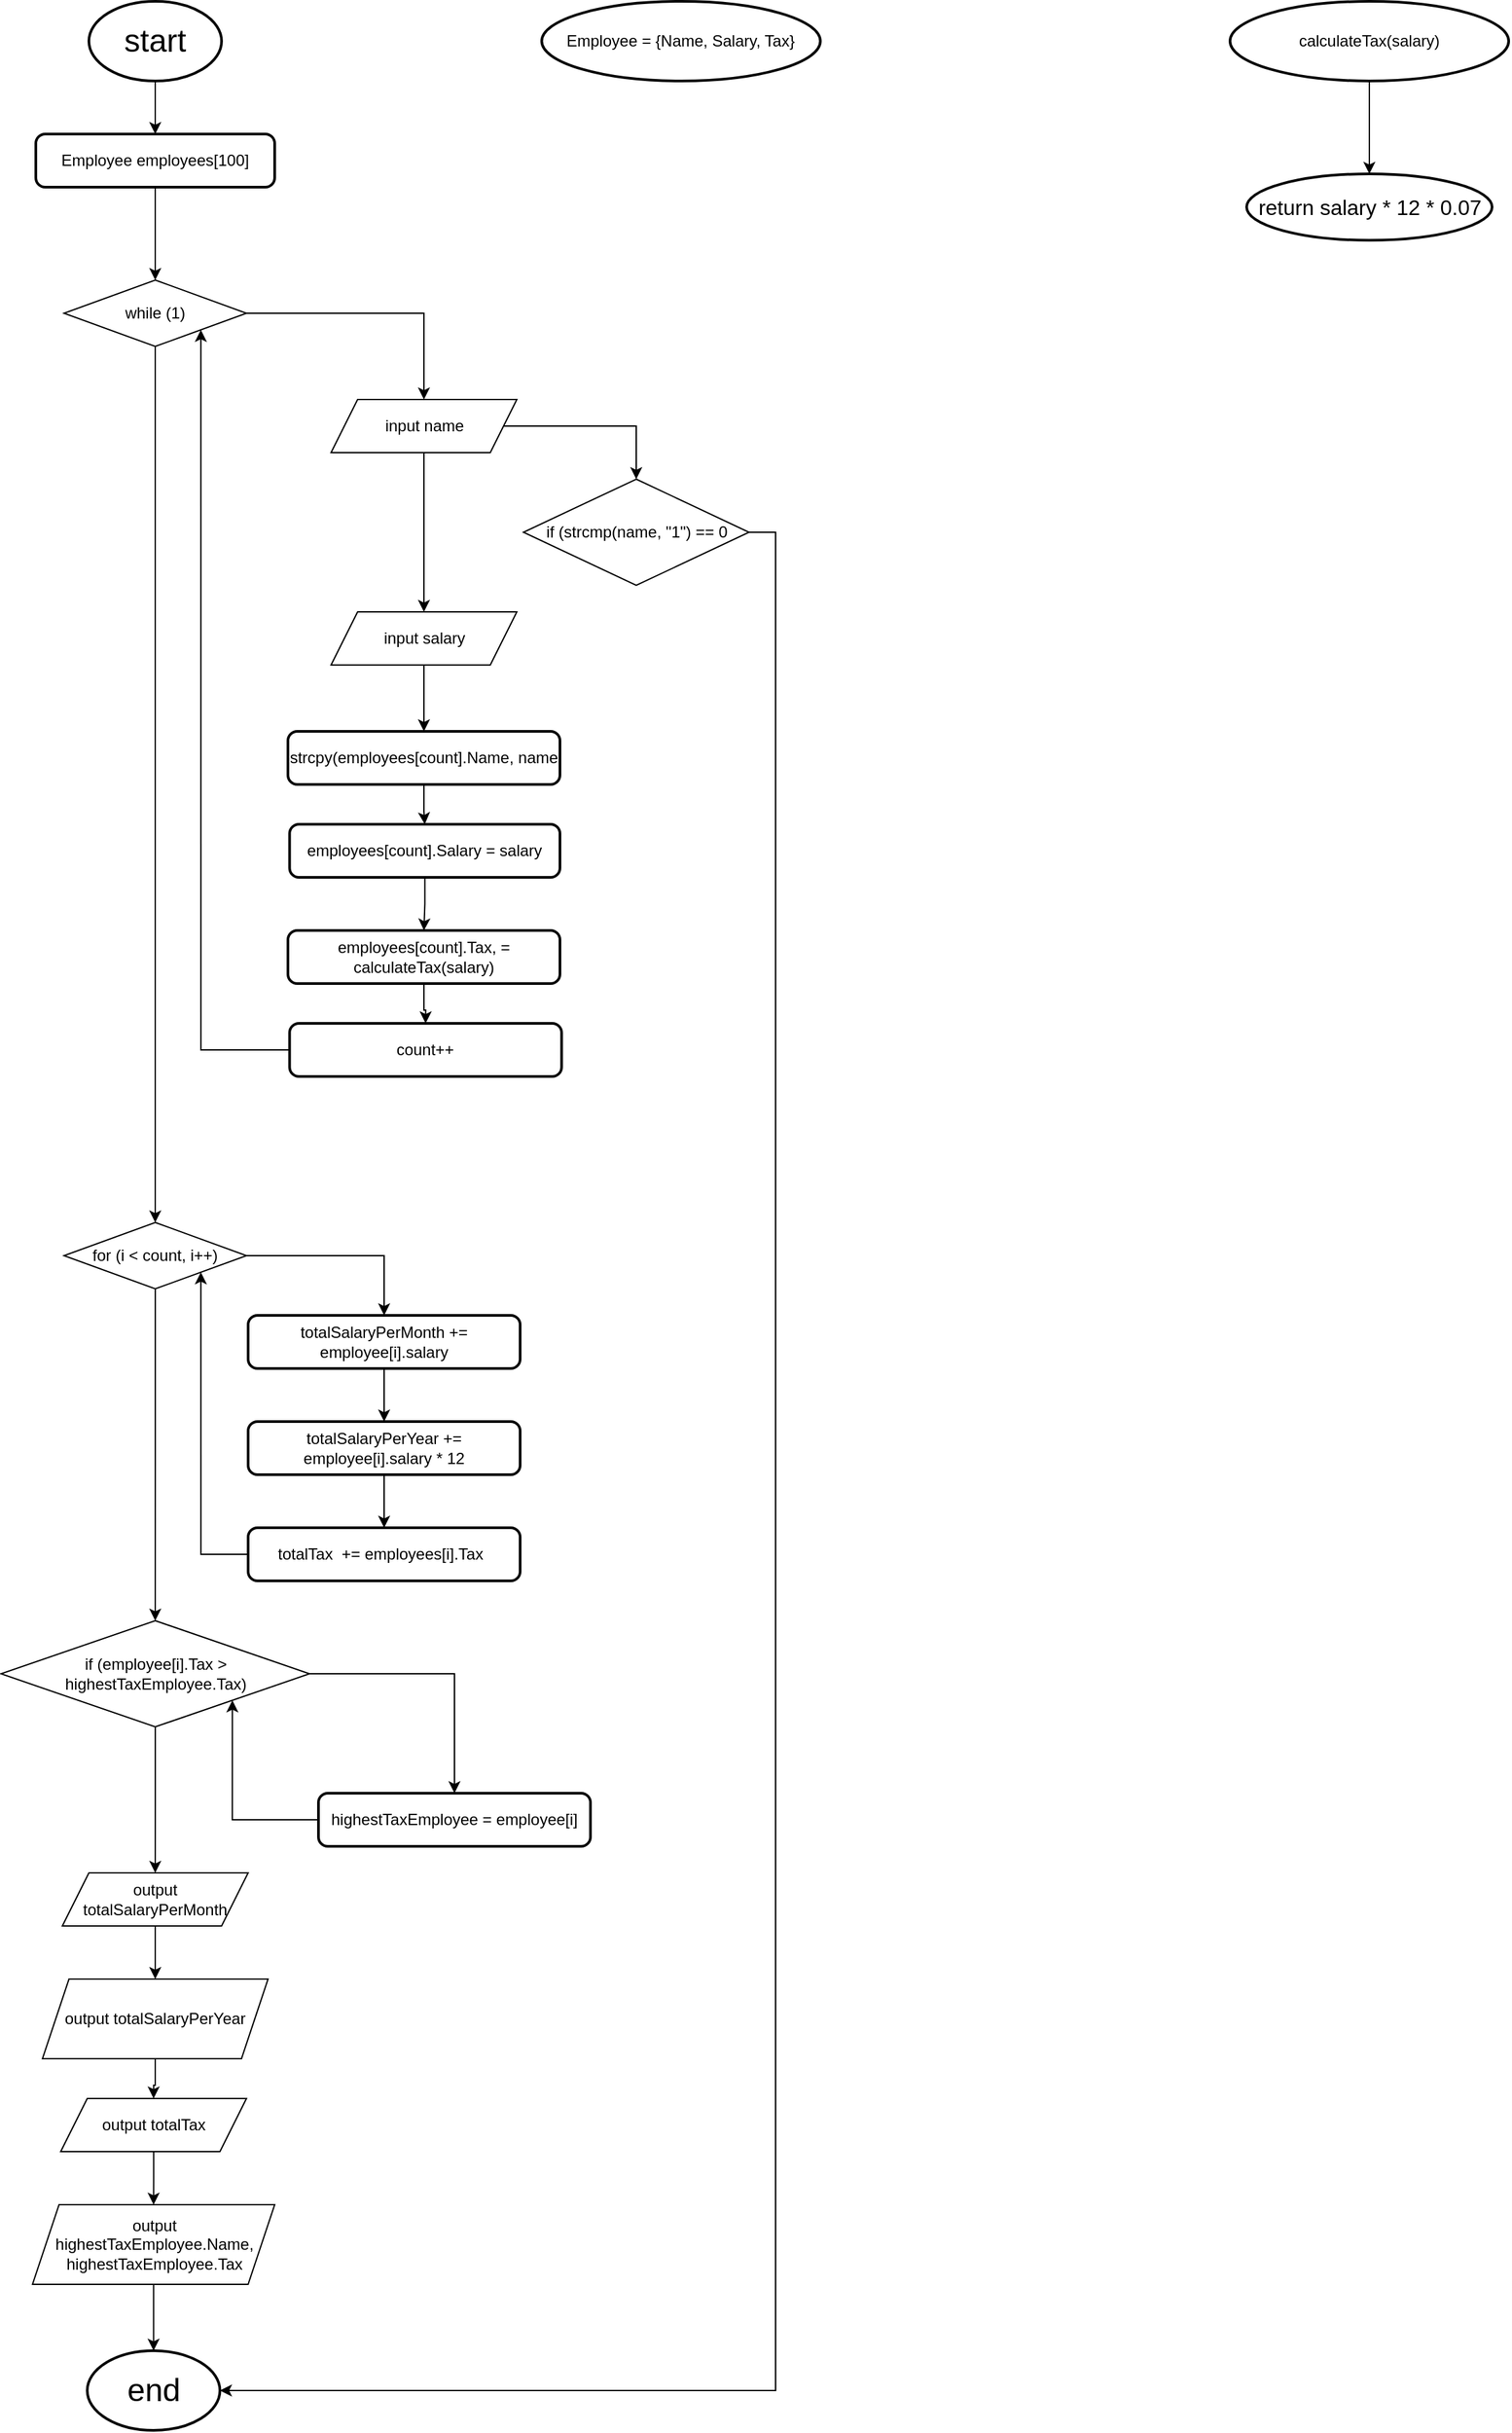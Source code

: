 <mxfile version="25.0.3">
  <diagram name="Page-1" id="CL1Q1jpUrHus4peQH1Ae">
    <mxGraphModel dx="2537" dy="878" grid="1" gridSize="10" guides="1" tooltips="1" connect="1" arrows="1" fold="1" page="1" pageScale="1" pageWidth="850" pageHeight="1100" math="0" shadow="0">
      <root>
        <mxCell id="0" />
        <mxCell id="1" parent="0" />
        <mxCell id="qq3fwY_frmGvdw18-6tH-9" style="edgeStyle=orthogonalEdgeStyle;rounded=0;orthogonalLoop=1;jettySize=auto;html=1;entryX=0.5;entryY=0;entryDx=0;entryDy=0;" edge="1" parent="1" source="qq3fwY_frmGvdw18-6tH-1" target="qq3fwY_frmGvdw18-6tH-3">
          <mxGeometry relative="1" as="geometry" />
        </mxCell>
        <mxCell id="qq3fwY_frmGvdw18-6tH-1" value="&lt;font style=&quot;font-size: 24px;&quot;&gt;start&lt;/font&gt;" style="strokeWidth=2;html=1;shape=mxgraph.flowchart.start_1;whiteSpace=wrap;" vertex="1" parent="1">
          <mxGeometry x="-700" y="60" width="100" height="60" as="geometry" />
        </mxCell>
        <mxCell id="qq3fwY_frmGvdw18-6tH-2" value="&lt;font style=&quot;font-size: 24px;&quot;&gt;end&lt;/font&gt;" style="strokeWidth=2;html=1;shape=mxgraph.flowchart.start_1;whiteSpace=wrap;" vertex="1" parent="1">
          <mxGeometry x="-701.25" y="1830" width="100" height="60" as="geometry" />
        </mxCell>
        <mxCell id="qq3fwY_frmGvdw18-6tH-10" style="edgeStyle=orthogonalEdgeStyle;rounded=0;orthogonalLoop=1;jettySize=auto;html=1;entryX=0.5;entryY=0;entryDx=0;entryDy=0;" edge="1" parent="1" source="qq3fwY_frmGvdw18-6tH-3" target="qq3fwY_frmGvdw18-6tH-5">
          <mxGeometry relative="1" as="geometry" />
        </mxCell>
        <mxCell id="qq3fwY_frmGvdw18-6tH-3" value="Employee employees[100]" style="rounded=1;whiteSpace=wrap;html=1;absoluteArcSize=1;arcSize=14;strokeWidth=2;" vertex="1" parent="1">
          <mxGeometry x="-740" y="160" width="180" height="40" as="geometry" />
        </mxCell>
        <mxCell id="qq3fwY_frmGvdw18-6tH-4" value="Employee = {Name, Salary, Tax}" style="strokeWidth=2;html=1;shape=mxgraph.flowchart.start_1;whiteSpace=wrap;" vertex="1" parent="1">
          <mxGeometry x="-358.75" y="60" width="210" height="60" as="geometry" />
        </mxCell>
        <mxCell id="qq3fwY_frmGvdw18-6tH-11" style="edgeStyle=orthogonalEdgeStyle;rounded=0;orthogonalLoop=1;jettySize=auto;html=1;entryX=0.5;entryY=0;entryDx=0;entryDy=0;" edge="1" parent="1" source="qq3fwY_frmGvdw18-6tH-5" target="qq3fwY_frmGvdw18-6tH-8">
          <mxGeometry relative="1" as="geometry" />
        </mxCell>
        <mxCell id="qq3fwY_frmGvdw18-6tH-40" style="edgeStyle=orthogonalEdgeStyle;rounded=0;orthogonalLoop=1;jettySize=auto;html=1;" edge="1" parent="1" source="qq3fwY_frmGvdw18-6tH-5" target="qq3fwY_frmGvdw18-6tH-28">
          <mxGeometry relative="1" as="geometry" />
        </mxCell>
        <mxCell id="qq3fwY_frmGvdw18-6tH-5" value="while (1)" style="rhombus;whiteSpace=wrap;html=1;" vertex="1" parent="1">
          <mxGeometry x="-718.75" y="270" width="137.5" height="50" as="geometry" />
        </mxCell>
        <mxCell id="qq3fwY_frmGvdw18-6tH-7" value="calculateTax(salary)" style="strokeWidth=2;html=1;shape=mxgraph.flowchart.start_1;whiteSpace=wrap;" vertex="1" parent="1">
          <mxGeometry x="160" y="60" width="210" height="60" as="geometry" />
        </mxCell>
        <mxCell id="qq3fwY_frmGvdw18-6tH-13" style="edgeStyle=orthogonalEdgeStyle;rounded=0;orthogonalLoop=1;jettySize=auto;html=1;entryX=0.5;entryY=0;entryDx=0;entryDy=0;" edge="1" parent="1" source="qq3fwY_frmGvdw18-6tH-8" target="qq3fwY_frmGvdw18-6tH-12">
          <mxGeometry relative="1" as="geometry" />
        </mxCell>
        <mxCell id="qq3fwY_frmGvdw18-6tH-16" style="edgeStyle=orthogonalEdgeStyle;rounded=0;orthogonalLoop=1;jettySize=auto;html=1;entryX=0.5;entryY=0;entryDx=0;entryDy=0;" edge="1" parent="1" source="qq3fwY_frmGvdw18-6tH-8" target="qq3fwY_frmGvdw18-6tH-15">
          <mxGeometry relative="1" as="geometry" />
        </mxCell>
        <mxCell id="qq3fwY_frmGvdw18-6tH-8" value="input name" style="shape=parallelogram;perimeter=parallelogramPerimeter;whiteSpace=wrap;html=1;fixedSize=1;" vertex="1" parent="1">
          <mxGeometry x="-517.5" y="360" width="140" height="40" as="geometry" />
        </mxCell>
        <mxCell id="qq3fwY_frmGvdw18-6tH-12" value="if (strcmp(name, &quot;1&quot;) == 0" style="rhombus;whiteSpace=wrap;html=1;" vertex="1" parent="1">
          <mxGeometry x="-372.5" y="420" width="170" height="80" as="geometry" />
        </mxCell>
        <mxCell id="qq3fwY_frmGvdw18-6tH-14" style="edgeStyle=orthogonalEdgeStyle;rounded=0;orthogonalLoop=1;jettySize=auto;html=1;entryX=1;entryY=0.5;entryDx=0;entryDy=0;entryPerimeter=0;exitX=1;exitY=0.5;exitDx=0;exitDy=0;" edge="1" parent="1" source="qq3fwY_frmGvdw18-6tH-12" target="qq3fwY_frmGvdw18-6tH-2">
          <mxGeometry relative="1" as="geometry" />
        </mxCell>
        <mxCell id="qq3fwY_frmGvdw18-6tH-18" style="edgeStyle=orthogonalEdgeStyle;rounded=0;orthogonalLoop=1;jettySize=auto;html=1;entryX=0.5;entryY=0;entryDx=0;entryDy=0;" edge="1" parent="1" source="qq3fwY_frmGvdw18-6tH-15" target="qq3fwY_frmGvdw18-6tH-17">
          <mxGeometry relative="1" as="geometry" />
        </mxCell>
        <mxCell id="qq3fwY_frmGvdw18-6tH-15" value="input salary" style="shape=parallelogram;perimeter=parallelogramPerimeter;whiteSpace=wrap;html=1;fixedSize=1;" vertex="1" parent="1">
          <mxGeometry x="-517.5" y="520" width="140" height="40" as="geometry" />
        </mxCell>
        <mxCell id="qq3fwY_frmGvdw18-6tH-22" style="edgeStyle=orthogonalEdgeStyle;rounded=0;orthogonalLoop=1;jettySize=auto;html=1;entryX=0.5;entryY=0;entryDx=0;entryDy=0;" edge="1" parent="1" source="qq3fwY_frmGvdw18-6tH-17" target="qq3fwY_frmGvdw18-6tH-19">
          <mxGeometry relative="1" as="geometry" />
        </mxCell>
        <mxCell id="qq3fwY_frmGvdw18-6tH-17" value="strcpy(employees[count].Name, name" style="rounded=1;whiteSpace=wrap;html=1;absoluteArcSize=1;arcSize=14;strokeWidth=2;" vertex="1" parent="1">
          <mxGeometry x="-550" y="610" width="205" height="40" as="geometry" />
        </mxCell>
        <mxCell id="qq3fwY_frmGvdw18-6tH-23" style="edgeStyle=orthogonalEdgeStyle;rounded=0;orthogonalLoop=1;jettySize=auto;html=1;entryX=0.5;entryY=0;entryDx=0;entryDy=0;" edge="1" parent="1" source="qq3fwY_frmGvdw18-6tH-19" target="qq3fwY_frmGvdw18-6tH-21">
          <mxGeometry relative="1" as="geometry" />
        </mxCell>
        <mxCell id="qq3fwY_frmGvdw18-6tH-19" value="employees[count].Salary = salary" style="rounded=1;whiteSpace=wrap;html=1;absoluteArcSize=1;arcSize=14;strokeWidth=2;" vertex="1" parent="1">
          <mxGeometry x="-548.75" y="680" width="203.75" height="40" as="geometry" />
        </mxCell>
        <mxCell id="qq3fwY_frmGvdw18-6tH-25" style="edgeStyle=orthogonalEdgeStyle;rounded=0;orthogonalLoop=1;jettySize=auto;html=1;entryX=0.5;entryY=0;entryDx=0;entryDy=0;" edge="1" parent="1" source="qq3fwY_frmGvdw18-6tH-21" target="qq3fwY_frmGvdw18-6tH-24">
          <mxGeometry relative="1" as="geometry" />
        </mxCell>
        <mxCell id="qq3fwY_frmGvdw18-6tH-21" value="employees[count].Tax, = calculateTax(salary)" style="rounded=1;whiteSpace=wrap;html=1;absoluteArcSize=1;arcSize=14;strokeWidth=2;" vertex="1" parent="1">
          <mxGeometry x="-550" y="760" width="205" height="40" as="geometry" />
        </mxCell>
        <mxCell id="qq3fwY_frmGvdw18-6tH-26" style="edgeStyle=orthogonalEdgeStyle;rounded=0;orthogonalLoop=1;jettySize=auto;html=1;entryX=1;entryY=1;entryDx=0;entryDy=0;" edge="1" parent="1" source="qq3fwY_frmGvdw18-6tH-24" target="qq3fwY_frmGvdw18-6tH-5">
          <mxGeometry relative="1" as="geometry" />
        </mxCell>
        <mxCell id="qq3fwY_frmGvdw18-6tH-24" value="count++" style="rounded=1;whiteSpace=wrap;html=1;absoluteArcSize=1;arcSize=14;strokeWidth=2;" vertex="1" parent="1">
          <mxGeometry x="-548.75" y="830" width="205" height="40" as="geometry" />
        </mxCell>
        <mxCell id="qq3fwY_frmGvdw18-6tH-31" style="edgeStyle=orthogonalEdgeStyle;rounded=0;orthogonalLoop=1;jettySize=auto;html=1;entryX=0.5;entryY=0;entryDx=0;entryDy=0;" edge="1" parent="1" source="qq3fwY_frmGvdw18-6tH-27" target="qq3fwY_frmGvdw18-6tH-30">
          <mxGeometry relative="1" as="geometry" />
        </mxCell>
        <mxCell id="qq3fwY_frmGvdw18-6tH-27" value="totalSalaryPerMonth += employee[i].salary" style="rounded=1;whiteSpace=wrap;html=1;absoluteArcSize=1;arcSize=14;strokeWidth=2;" vertex="1" parent="1">
          <mxGeometry x="-580" y="1050" width="205" height="40" as="geometry" />
        </mxCell>
        <mxCell id="qq3fwY_frmGvdw18-6tH-29" style="edgeStyle=orthogonalEdgeStyle;rounded=0;orthogonalLoop=1;jettySize=auto;html=1;entryX=0.5;entryY=0;entryDx=0;entryDy=0;" edge="1" parent="1" source="qq3fwY_frmGvdw18-6tH-28" target="qq3fwY_frmGvdw18-6tH-27">
          <mxGeometry relative="1" as="geometry" />
        </mxCell>
        <mxCell id="qq3fwY_frmGvdw18-6tH-36" style="edgeStyle=orthogonalEdgeStyle;rounded=0;orthogonalLoop=1;jettySize=auto;html=1;entryX=0.5;entryY=0;entryDx=0;entryDy=0;" edge="1" parent="1" source="qq3fwY_frmGvdw18-6tH-28" target="qq3fwY_frmGvdw18-6tH-35">
          <mxGeometry relative="1" as="geometry" />
        </mxCell>
        <mxCell id="qq3fwY_frmGvdw18-6tH-28" value="for (i &amp;lt; count, i++)" style="rhombus;whiteSpace=wrap;html=1;" vertex="1" parent="1">
          <mxGeometry x="-718.75" y="980" width="137.5" height="50" as="geometry" />
        </mxCell>
        <mxCell id="qq3fwY_frmGvdw18-6tH-33" style="edgeStyle=orthogonalEdgeStyle;rounded=0;orthogonalLoop=1;jettySize=auto;html=1;entryX=0.5;entryY=0;entryDx=0;entryDy=0;" edge="1" parent="1" source="qq3fwY_frmGvdw18-6tH-30" target="qq3fwY_frmGvdw18-6tH-32">
          <mxGeometry relative="1" as="geometry" />
        </mxCell>
        <mxCell id="qq3fwY_frmGvdw18-6tH-30" value="totalSalaryPerYear += employee[i].salary * 12" style="rounded=1;whiteSpace=wrap;html=1;absoluteArcSize=1;arcSize=14;strokeWidth=2;" vertex="1" parent="1">
          <mxGeometry x="-580" y="1130" width="205" height="40" as="geometry" />
        </mxCell>
        <mxCell id="qq3fwY_frmGvdw18-6tH-34" style="edgeStyle=orthogonalEdgeStyle;rounded=0;orthogonalLoop=1;jettySize=auto;html=1;entryX=1;entryY=1;entryDx=0;entryDy=0;" edge="1" parent="1" source="qq3fwY_frmGvdw18-6tH-32" target="qq3fwY_frmGvdw18-6tH-28">
          <mxGeometry relative="1" as="geometry" />
        </mxCell>
        <mxCell id="qq3fwY_frmGvdw18-6tH-32" value="totalTax&amp;nbsp; += employees[i].Tax&lt;span style=&quot;white-space: pre;&quot;&gt;&#x9;&lt;/span&gt;" style="rounded=1;whiteSpace=wrap;html=1;absoluteArcSize=1;arcSize=14;strokeWidth=2;" vertex="1" parent="1">
          <mxGeometry x="-580" y="1210" width="205" height="40" as="geometry" />
        </mxCell>
        <mxCell id="qq3fwY_frmGvdw18-6tH-38" style="edgeStyle=orthogonalEdgeStyle;rounded=0;orthogonalLoop=1;jettySize=auto;html=1;" edge="1" parent="1" source="qq3fwY_frmGvdw18-6tH-35" target="qq3fwY_frmGvdw18-6tH-37">
          <mxGeometry relative="1" as="geometry" />
        </mxCell>
        <mxCell id="qq3fwY_frmGvdw18-6tH-43" style="edgeStyle=orthogonalEdgeStyle;rounded=0;orthogonalLoop=1;jettySize=auto;html=1;entryX=0.5;entryY=0;entryDx=0;entryDy=0;" edge="1" parent="1" source="qq3fwY_frmGvdw18-6tH-35" target="qq3fwY_frmGvdw18-6tH-41">
          <mxGeometry relative="1" as="geometry" />
        </mxCell>
        <mxCell id="qq3fwY_frmGvdw18-6tH-35" value="if (employee[i].Tax &amp;gt; highestTaxEmployee.Tax)" style="rhombus;whiteSpace=wrap;html=1;" vertex="1" parent="1">
          <mxGeometry x="-766.25" y="1280" width="232.5" height="80" as="geometry" />
        </mxCell>
        <mxCell id="qq3fwY_frmGvdw18-6tH-39" style="edgeStyle=orthogonalEdgeStyle;rounded=0;orthogonalLoop=1;jettySize=auto;html=1;entryX=1;entryY=1;entryDx=0;entryDy=0;" edge="1" parent="1" source="qq3fwY_frmGvdw18-6tH-37" target="qq3fwY_frmGvdw18-6tH-35">
          <mxGeometry relative="1" as="geometry" />
        </mxCell>
        <mxCell id="qq3fwY_frmGvdw18-6tH-37" value="highestTaxEmployee = employee[i]" style="rounded=1;whiteSpace=wrap;html=1;absoluteArcSize=1;arcSize=14;strokeWidth=2;" vertex="1" parent="1">
          <mxGeometry x="-527" y="1410" width="205" height="40" as="geometry" />
        </mxCell>
        <mxCell id="qq3fwY_frmGvdw18-6tH-44" style="edgeStyle=orthogonalEdgeStyle;rounded=0;orthogonalLoop=1;jettySize=auto;html=1;exitX=0.5;exitY=1;exitDx=0;exitDy=0;entryX=0.5;entryY=0;entryDx=0;entryDy=0;" edge="1" parent="1" source="qq3fwY_frmGvdw18-6tH-41" target="qq3fwY_frmGvdw18-6tH-42">
          <mxGeometry relative="1" as="geometry" />
        </mxCell>
        <mxCell id="qq3fwY_frmGvdw18-6tH-41" value="output totalSalaryPerMonth" style="shape=parallelogram;perimeter=parallelogramPerimeter;whiteSpace=wrap;html=1;fixedSize=1;" vertex="1" parent="1">
          <mxGeometry x="-720" y="1470" width="140" height="40" as="geometry" />
        </mxCell>
        <mxCell id="qq3fwY_frmGvdw18-6tH-46" style="edgeStyle=orthogonalEdgeStyle;rounded=0;orthogonalLoop=1;jettySize=auto;html=1;entryX=0.5;entryY=0;entryDx=0;entryDy=0;" edge="1" parent="1" source="qq3fwY_frmGvdw18-6tH-42" target="qq3fwY_frmGvdw18-6tH-45">
          <mxGeometry relative="1" as="geometry" />
        </mxCell>
        <mxCell id="qq3fwY_frmGvdw18-6tH-42" value="output totalSalaryPerYear" style="shape=parallelogram;perimeter=parallelogramPerimeter;whiteSpace=wrap;html=1;fixedSize=1;" vertex="1" parent="1">
          <mxGeometry x="-735" y="1550" width="170" height="60" as="geometry" />
        </mxCell>
        <mxCell id="qq3fwY_frmGvdw18-6tH-48" style="edgeStyle=orthogonalEdgeStyle;rounded=0;orthogonalLoop=1;jettySize=auto;html=1;entryX=0.5;entryY=0;entryDx=0;entryDy=0;" edge="1" parent="1" source="qq3fwY_frmGvdw18-6tH-45" target="qq3fwY_frmGvdw18-6tH-47">
          <mxGeometry relative="1" as="geometry" />
        </mxCell>
        <mxCell id="qq3fwY_frmGvdw18-6tH-45" value="output totalTax" style="shape=parallelogram;perimeter=parallelogramPerimeter;whiteSpace=wrap;html=1;fixedSize=1;" vertex="1" parent="1">
          <mxGeometry x="-721.25" y="1640" width="140" height="40" as="geometry" />
        </mxCell>
        <mxCell id="qq3fwY_frmGvdw18-6tH-47" value="output highestTaxEmployee.Name,&lt;div&gt;highestTaxEmployee.Tax&lt;/div&gt;" style="shape=parallelogram;perimeter=parallelogramPerimeter;whiteSpace=wrap;html=1;fixedSize=1;" vertex="1" parent="1">
          <mxGeometry x="-742.5" y="1720" width="182.5" height="60" as="geometry" />
        </mxCell>
        <mxCell id="qq3fwY_frmGvdw18-6tH-49" style="edgeStyle=orthogonalEdgeStyle;rounded=0;orthogonalLoop=1;jettySize=auto;html=1;entryX=0.5;entryY=0;entryDx=0;entryDy=0;entryPerimeter=0;" edge="1" parent="1" source="qq3fwY_frmGvdw18-6tH-47" target="qq3fwY_frmGvdw18-6tH-2">
          <mxGeometry relative="1" as="geometry" />
        </mxCell>
        <mxCell id="qq3fwY_frmGvdw18-6tH-50" value="&lt;font style=&quot;font-size: 16px;&quot;&gt;return salary * 12 * 0.07&lt;/font&gt;" style="strokeWidth=2;html=1;shape=mxgraph.flowchart.start_1;whiteSpace=wrap;" vertex="1" parent="1">
          <mxGeometry x="172.5" y="190" width="185" height="50" as="geometry" />
        </mxCell>
        <mxCell id="qq3fwY_frmGvdw18-6tH-51" style="edgeStyle=orthogonalEdgeStyle;rounded=0;orthogonalLoop=1;jettySize=auto;html=1;entryX=0.5;entryY=0;entryDx=0;entryDy=0;entryPerimeter=0;" edge="1" parent="1" source="qq3fwY_frmGvdw18-6tH-7" target="qq3fwY_frmGvdw18-6tH-50">
          <mxGeometry relative="1" as="geometry" />
        </mxCell>
      </root>
    </mxGraphModel>
  </diagram>
</mxfile>
